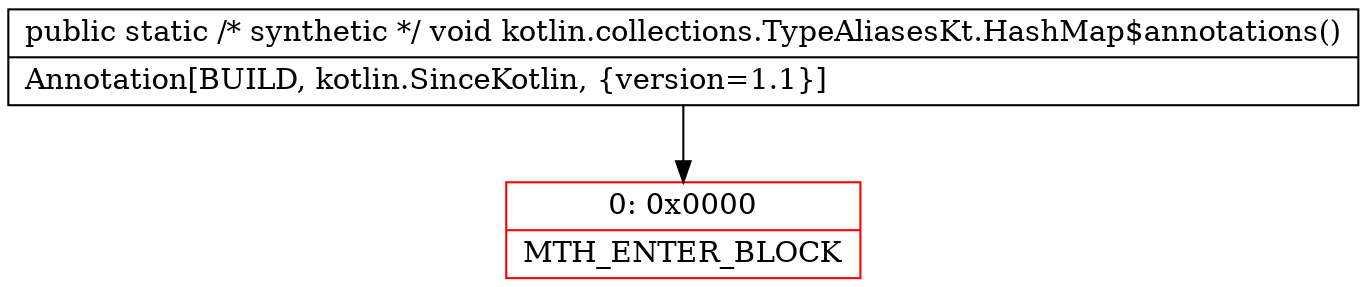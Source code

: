 digraph "CFG forkotlin.collections.TypeAliasesKt.HashMap$annotations()V" {
subgraph cluster_Region_2078364880 {
label = "R(0)";
node [shape=record,color=blue];
}
Node_0 [shape=record,color=red,label="{0\:\ 0x0000|MTH_ENTER_BLOCK\l}"];
MethodNode[shape=record,label="{public static \/* synthetic *\/ void kotlin.collections.TypeAliasesKt.HashMap$annotations()  | Annotation[BUILD, kotlin.SinceKotlin, \{version=1.1\}]\l}"];
MethodNode -> Node_0;
}

